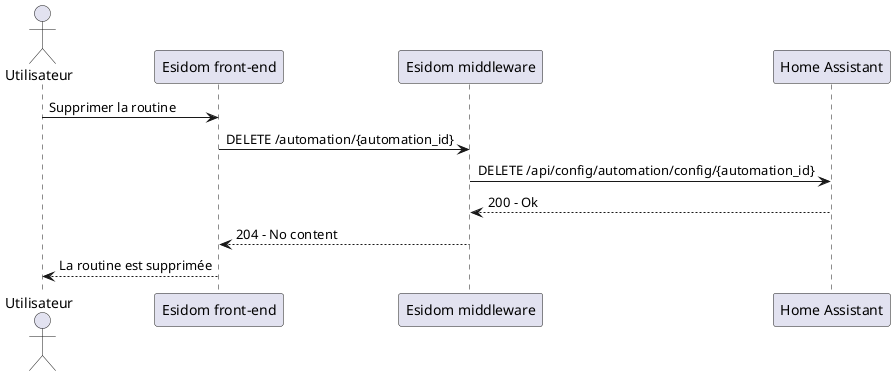 @startuml supprimer routine

actor "Utilisateur" as u
participant "Esidom front-end" as fe
participant "Esidom middleware" as m
participant "Home Assistant" as ha

u -> fe: Supprimer la routine
fe -> m: DELETE /automation/{automation_id}
m -> ha: DELETE /api/config/automation/config/{automation_id}
ha --> m: 200 - Ok
m --> fe: 204 - No content
fe --> u: La routine est supprimée

@enduml